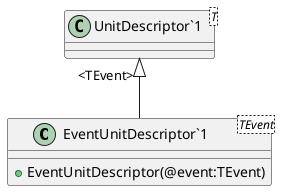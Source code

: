 @startuml
class "EventUnitDescriptor`1"<TEvent> {
    + EventUnitDescriptor(@event:TEvent)
}
class "UnitDescriptor`1"<T> {
}
"UnitDescriptor`1" "<TEvent>" <|-- "EventUnitDescriptor`1"
@enduml
